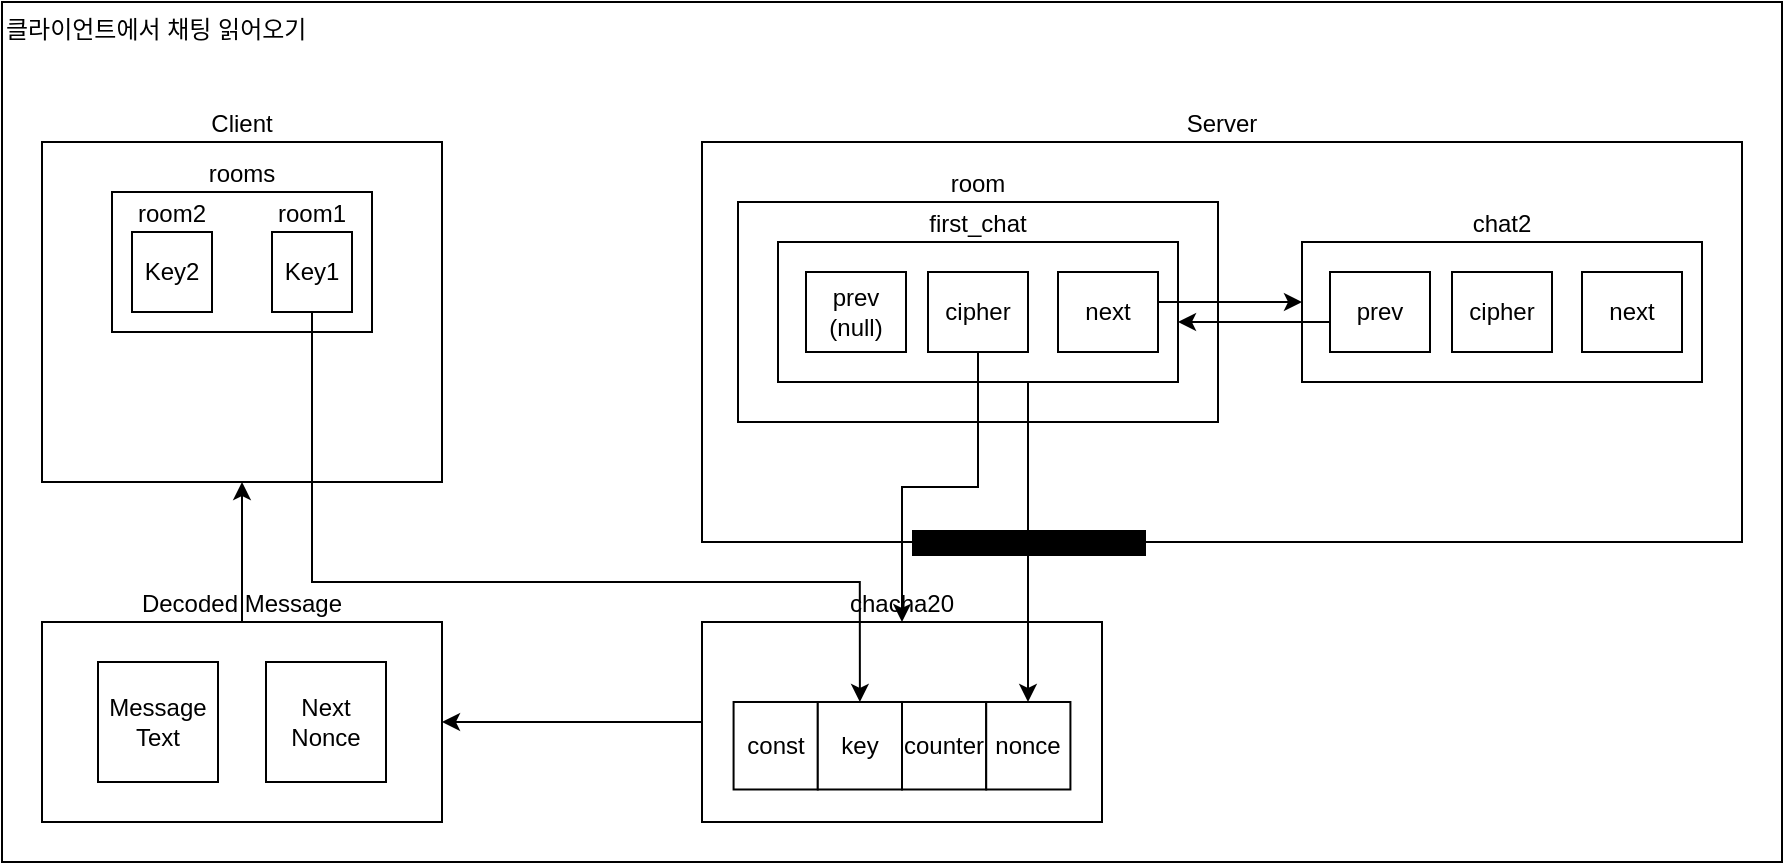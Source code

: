 <mxfile version="28.0.7">
  <diagram name="페이지-1" id="Wfk9ajzT34edTJ_64Lct">
    <mxGraphModel dx="1489" dy="801" grid="1" gridSize="10" guides="1" tooltips="1" connect="1" arrows="1" fold="1" page="1" pageScale="1" pageWidth="827" pageHeight="1169" math="0" shadow="0">
      <root>
        <mxCell id="0" />
        <mxCell id="1" parent="0" />
        <mxCell id="JiJfD00R0jaPfundcabQ-57" value="클라이언트에서 채팅 읽어오기" style="rounded=0;whiteSpace=wrap;html=1;align=left;labelPosition=center;verticalLabelPosition=middle;verticalAlign=top;" vertex="1" parent="1">
          <mxGeometry x="20" y="290" width="890" height="430" as="geometry" />
        </mxCell>
        <mxCell id="JiJfD00R0jaPfundcabQ-39" value="" style="group" vertex="1" connectable="0" parent="1">
          <mxGeometry x="40" y="540" width="200" height="160" as="geometry" />
        </mxCell>
        <mxCell id="JiJfD00R0jaPfundcabQ-16" value="Decoded Message" style="rounded=0;whiteSpace=wrap;html=1;labelPosition=center;verticalLabelPosition=top;align=center;verticalAlign=bottom;" vertex="1" parent="JiJfD00R0jaPfundcabQ-39">
          <mxGeometry y="60" width="200" height="100" as="geometry" />
        </mxCell>
        <mxCell id="JiJfD00R0jaPfundcabQ-17" value="Message&lt;div&gt;Text&lt;/div&gt;" style="rounded=0;whiteSpace=wrap;html=1;labelPosition=center;verticalLabelPosition=middle;align=center;verticalAlign=middle;" vertex="1" parent="JiJfD00R0jaPfundcabQ-39">
          <mxGeometry x="28" y="80" width="60" height="60" as="geometry" />
        </mxCell>
        <mxCell id="JiJfD00R0jaPfundcabQ-18" value="&lt;div&gt;Next&lt;/div&gt;Nonce" style="rounded=0;whiteSpace=wrap;html=1;labelPosition=center;verticalLabelPosition=middle;align=center;verticalAlign=middle;" vertex="1" parent="JiJfD00R0jaPfundcabQ-39">
          <mxGeometry x="112" y="80" width="60" height="60" as="geometry" />
        </mxCell>
        <mxCell id="JiJfD00R0jaPfundcabQ-2" value="Server" style="rounded=0;whiteSpace=wrap;html=1;labelPosition=center;verticalLabelPosition=top;align=center;verticalAlign=bottom;" vertex="1" parent="1">
          <mxGeometry x="370" y="360" width="520" height="200" as="geometry" />
        </mxCell>
        <mxCell id="JiJfD00R0jaPfundcabQ-33" value="" style="group" vertex="1" connectable="0" parent="1">
          <mxGeometry x="50" y="360" width="200" height="170" as="geometry" />
        </mxCell>
        <mxCell id="JiJfD00R0jaPfundcabQ-1" value="Client" style="rounded=0;whiteSpace=wrap;html=1;labelPosition=center;verticalLabelPosition=top;align=center;verticalAlign=bottom;" vertex="1" parent="JiJfD00R0jaPfundcabQ-33">
          <mxGeometry x="-10" width="200" height="170" as="geometry" />
        </mxCell>
        <mxCell id="JiJfD00R0jaPfundcabQ-30" value="" style="group" vertex="1" connectable="0" parent="JiJfD00R0jaPfundcabQ-33">
          <mxGeometry x="25" y="25" width="130" height="70" as="geometry" />
        </mxCell>
        <mxCell id="JiJfD00R0jaPfundcabQ-32" value="" style="group" vertex="1" connectable="0" parent="JiJfD00R0jaPfundcabQ-30">
          <mxGeometry width="130" height="70" as="geometry" />
        </mxCell>
        <mxCell id="JiJfD00R0jaPfundcabQ-5" value="rooms" style="rounded=0;whiteSpace=wrap;html=1;labelPosition=center;verticalLabelPosition=top;align=center;verticalAlign=bottom;" vertex="1" parent="JiJfD00R0jaPfundcabQ-32">
          <mxGeometry width="130" height="70" as="geometry" />
        </mxCell>
        <mxCell id="JiJfD00R0jaPfundcabQ-26" value="" style="group" vertex="1" connectable="0" parent="JiJfD00R0jaPfundcabQ-32">
          <mxGeometry x="80" y="20" width="40" height="40" as="geometry" />
        </mxCell>
        <mxCell id="JiJfD00R0jaPfundcabQ-6" value="room1" style="rounded=0;whiteSpace=wrap;html=1;labelPosition=center;verticalLabelPosition=top;align=center;verticalAlign=bottom;" vertex="1" parent="JiJfD00R0jaPfundcabQ-26">
          <mxGeometry width="40" height="40" as="geometry" />
        </mxCell>
        <mxCell id="JiJfD00R0jaPfundcabQ-9" value="Key1" style="text;html=1;align=center;verticalAlign=middle;whiteSpace=wrap;rounded=0;" vertex="1" parent="JiJfD00R0jaPfundcabQ-26">
          <mxGeometry width="40" height="40" as="geometry" />
        </mxCell>
        <mxCell id="JiJfD00R0jaPfundcabQ-27" value="" style="group" vertex="1" connectable="0" parent="JiJfD00R0jaPfundcabQ-32">
          <mxGeometry x="10" y="20" width="40" height="40" as="geometry" />
        </mxCell>
        <mxCell id="JiJfD00R0jaPfundcabQ-28" value="room2" style="rounded=0;whiteSpace=wrap;html=1;labelPosition=center;verticalLabelPosition=top;align=center;verticalAlign=bottom;" vertex="1" parent="JiJfD00R0jaPfundcabQ-27">
          <mxGeometry width="40" height="40" as="geometry" />
        </mxCell>
        <mxCell id="JiJfD00R0jaPfundcabQ-29" value="Key2" style="text;html=1;align=center;verticalAlign=middle;whiteSpace=wrap;rounded=0;" vertex="1" parent="JiJfD00R0jaPfundcabQ-27">
          <mxGeometry width="40" height="40" as="geometry" />
        </mxCell>
        <mxCell id="JiJfD00R0jaPfundcabQ-38" value="" style="group" vertex="1" connectable="0" parent="1">
          <mxGeometry x="388" y="390" width="240" height="160" as="geometry" />
        </mxCell>
        <mxCell id="JiJfD00R0jaPfundcabQ-3" value="room" style="rounded=0;whiteSpace=wrap;html=1;labelPosition=center;verticalLabelPosition=top;align=center;verticalAlign=bottom;" vertex="1" parent="JiJfD00R0jaPfundcabQ-38">
          <mxGeometry width="240" height="110" as="geometry" />
        </mxCell>
        <mxCell id="JiJfD00R0jaPfundcabQ-4" value="first_chat" style="rounded=0;whiteSpace=wrap;html=1;labelPosition=center;verticalLabelPosition=top;align=center;verticalAlign=bottom;" vertex="1" parent="JiJfD00R0jaPfundcabQ-38">
          <mxGeometry x="20" y="20" width="200" height="70" as="geometry" />
        </mxCell>
        <mxCell id="JiJfD00R0jaPfundcabQ-13" value="cipher" style="rounded=0;whiteSpace=wrap;html=1;labelPosition=center;verticalLabelPosition=middle;align=center;verticalAlign=middle;" vertex="1" parent="JiJfD00R0jaPfundcabQ-38">
          <mxGeometry x="95" y="35" width="50" height="40" as="geometry" />
        </mxCell>
        <mxCell id="JiJfD00R0jaPfundcabQ-14" value="next" style="rounded=0;whiteSpace=wrap;html=1;labelPosition=center;verticalLabelPosition=middle;align=center;verticalAlign=middle;" vertex="1" parent="JiJfD00R0jaPfundcabQ-38">
          <mxGeometry x="160" y="35" width="50" height="40" as="geometry" />
        </mxCell>
        <mxCell id="JiJfD00R0jaPfundcabQ-15" value="prev&lt;div&gt;(null)&lt;/div&gt;" style="rounded=0;whiteSpace=wrap;html=1;labelPosition=center;verticalLabelPosition=middle;align=center;verticalAlign=middle;" vertex="1" parent="JiJfD00R0jaPfundcabQ-38">
          <mxGeometry x="34" y="35" width="50" height="40" as="geometry" />
        </mxCell>
        <mxCell id="JiJfD00R0jaPfundcabQ-46" style="edgeStyle=orthogonalEdgeStyle;rounded=0;orthogonalLoop=1;jettySize=auto;html=1;entryX=0;entryY=0.5;entryDx=0;entryDy=0;" edge="1" parent="JiJfD00R0jaPfundcabQ-38">
          <mxGeometry relative="1" as="geometry">
            <mxPoint x="210" y="50" as="sourcePoint" />
            <mxPoint x="282" y="50" as="targetPoint" />
          </mxGeometry>
        </mxCell>
        <mxCell id="JiJfD00R0jaPfundcabQ-40" style="edgeStyle=orthogonalEdgeStyle;rounded=0;orthogonalLoop=1;jettySize=auto;html=1;" edge="1" parent="1" source="JiJfD00R0jaPfundcabQ-16" target="JiJfD00R0jaPfundcabQ-1">
          <mxGeometry relative="1" as="geometry" />
        </mxCell>
        <mxCell id="JiJfD00R0jaPfundcabQ-42" value="chat2" style="rounded=0;whiteSpace=wrap;html=1;labelPosition=center;verticalLabelPosition=top;align=center;verticalAlign=bottom;" vertex="1" parent="1">
          <mxGeometry x="670" y="410" width="200" height="70" as="geometry" />
        </mxCell>
        <mxCell id="JiJfD00R0jaPfundcabQ-43" value="cipher" style="rounded=0;whiteSpace=wrap;html=1;labelPosition=center;verticalLabelPosition=middle;align=center;verticalAlign=middle;" vertex="1" parent="1">
          <mxGeometry x="745" y="425" width="50" height="40" as="geometry" />
        </mxCell>
        <mxCell id="JiJfD00R0jaPfundcabQ-47" style="edgeStyle=orthogonalEdgeStyle;rounded=0;orthogonalLoop=1;jettySize=auto;html=1;" edge="1" parent="1">
          <mxGeometry relative="1" as="geometry">
            <mxPoint x="684" y="450" as="sourcePoint" />
            <mxPoint x="608" y="450" as="targetPoint" />
          </mxGeometry>
        </mxCell>
        <mxCell id="JiJfD00R0jaPfundcabQ-44" value="prev" style="rounded=0;whiteSpace=wrap;html=1;labelPosition=center;verticalLabelPosition=middle;align=center;verticalAlign=middle;" vertex="1" parent="1">
          <mxGeometry x="684" y="425" width="50" height="40" as="geometry" />
        </mxCell>
        <mxCell id="JiJfD00R0jaPfundcabQ-45" value="next" style="rounded=0;whiteSpace=wrap;html=1;labelPosition=center;verticalLabelPosition=middle;align=center;verticalAlign=middle;" vertex="1" parent="1">
          <mxGeometry x="810" y="425" width="50" height="40" as="geometry" />
        </mxCell>
        <mxCell id="JiJfD00R0jaPfundcabQ-49" value="" style="group" vertex="1" connectable="0" parent="1">
          <mxGeometry x="370" y="600" width="200" height="100" as="geometry" />
        </mxCell>
        <mxCell id="JiJfD00R0jaPfundcabQ-20" value="chacha20" style="rounded=0;whiteSpace=wrap;html=1;labelPosition=center;verticalLabelPosition=top;align=center;verticalAlign=bottom;" vertex="1" parent="JiJfD00R0jaPfundcabQ-49">
          <mxGeometry width="200" height="100" as="geometry" />
        </mxCell>
        <mxCell id="JiJfD00R0jaPfundcabQ-34" value="" style="group" vertex="1" connectable="0" parent="JiJfD00R0jaPfundcabQ-49">
          <mxGeometry x="15.789" y="39.997" width="168.421" height="43.75" as="geometry" />
        </mxCell>
        <mxCell id="JiJfD00R0jaPfundcabQ-21" value="const" style="rounded=0;whiteSpace=wrap;html=1;labelPosition=center;verticalLabelPosition=middle;align=center;verticalAlign=middle;" vertex="1" parent="JiJfD00R0jaPfundcabQ-34">
          <mxGeometry width="42.105" height="43.75" as="geometry" />
        </mxCell>
        <mxCell id="JiJfD00R0jaPfundcabQ-22" value="key" style="rounded=0;whiteSpace=wrap;html=1;labelPosition=center;verticalLabelPosition=middle;align=center;verticalAlign=middle;" vertex="1" parent="JiJfD00R0jaPfundcabQ-34">
          <mxGeometry x="42.105" width="42.105" height="43.75" as="geometry" />
        </mxCell>
        <mxCell id="JiJfD00R0jaPfundcabQ-23" value="counter" style="rounded=0;whiteSpace=wrap;html=1;labelPosition=center;verticalLabelPosition=middle;align=center;verticalAlign=middle;" vertex="1" parent="JiJfD00R0jaPfundcabQ-34">
          <mxGeometry x="84.211" width="42.105" height="43.75" as="geometry" />
        </mxCell>
        <mxCell id="JiJfD00R0jaPfundcabQ-24" value="nonce" style="rounded=0;whiteSpace=wrap;html=1;labelPosition=center;verticalLabelPosition=middle;align=center;verticalAlign=middle;" vertex="1" parent="JiJfD00R0jaPfundcabQ-34">
          <mxGeometry x="126.316" width="42.105" height="43.75" as="geometry" />
        </mxCell>
        <mxCell id="JiJfD00R0jaPfundcabQ-52" style="edgeStyle=orthogonalEdgeStyle;rounded=0;orthogonalLoop=1;jettySize=auto;html=1;entryX=0.5;entryY=0;entryDx=0;entryDy=0;" edge="1" parent="1" source="JiJfD00R0jaPfundcabQ-13" target="JiJfD00R0jaPfundcabQ-20">
          <mxGeometry relative="1" as="geometry" />
        </mxCell>
        <mxCell id="JiJfD00R0jaPfundcabQ-53" style="edgeStyle=orthogonalEdgeStyle;rounded=0;orthogonalLoop=1;jettySize=auto;html=1;" edge="1" parent="1" source="JiJfD00R0jaPfundcabQ-20" target="JiJfD00R0jaPfundcabQ-16">
          <mxGeometry relative="1" as="geometry" />
        </mxCell>
        <mxCell id="JiJfD00R0jaPfundcabQ-54" style="edgeStyle=orthogonalEdgeStyle;rounded=0;orthogonalLoop=1;jettySize=auto;html=1;entryX=0.5;entryY=0;entryDx=0;entryDy=0;" edge="1" parent="1" source="JiJfD00R0jaPfundcabQ-9" target="JiJfD00R0jaPfundcabQ-22">
          <mxGeometry relative="1" as="geometry">
            <Array as="points">
              <mxPoint x="175" y="580" />
              <mxPoint x="449" y="580" />
            </Array>
          </mxGeometry>
        </mxCell>
        <mxCell id="JiJfD00R0jaPfundcabQ-55" value="&lt;span&gt;first_chat: default nonce&lt;/span&gt;" style="edgeStyle=orthogonalEdgeStyle;rounded=0;orthogonalLoop=1;jettySize=auto;html=1;align=center;labelBackgroundColor=light-dark(#000000,#FFFF00);labelBorderColor=none;fontColor=light-dark(#000000,#000000);labelPosition=center;verticalLabelPosition=middle;verticalAlign=middle;" edge="1" parent="1" source="JiJfD00R0jaPfundcabQ-4" target="JiJfD00R0jaPfundcabQ-24">
          <mxGeometry relative="1" as="geometry">
            <Array as="points">
              <mxPoint x="533" y="510" />
              <mxPoint x="533" y="510" />
            </Array>
          </mxGeometry>
        </mxCell>
      </root>
    </mxGraphModel>
  </diagram>
</mxfile>
